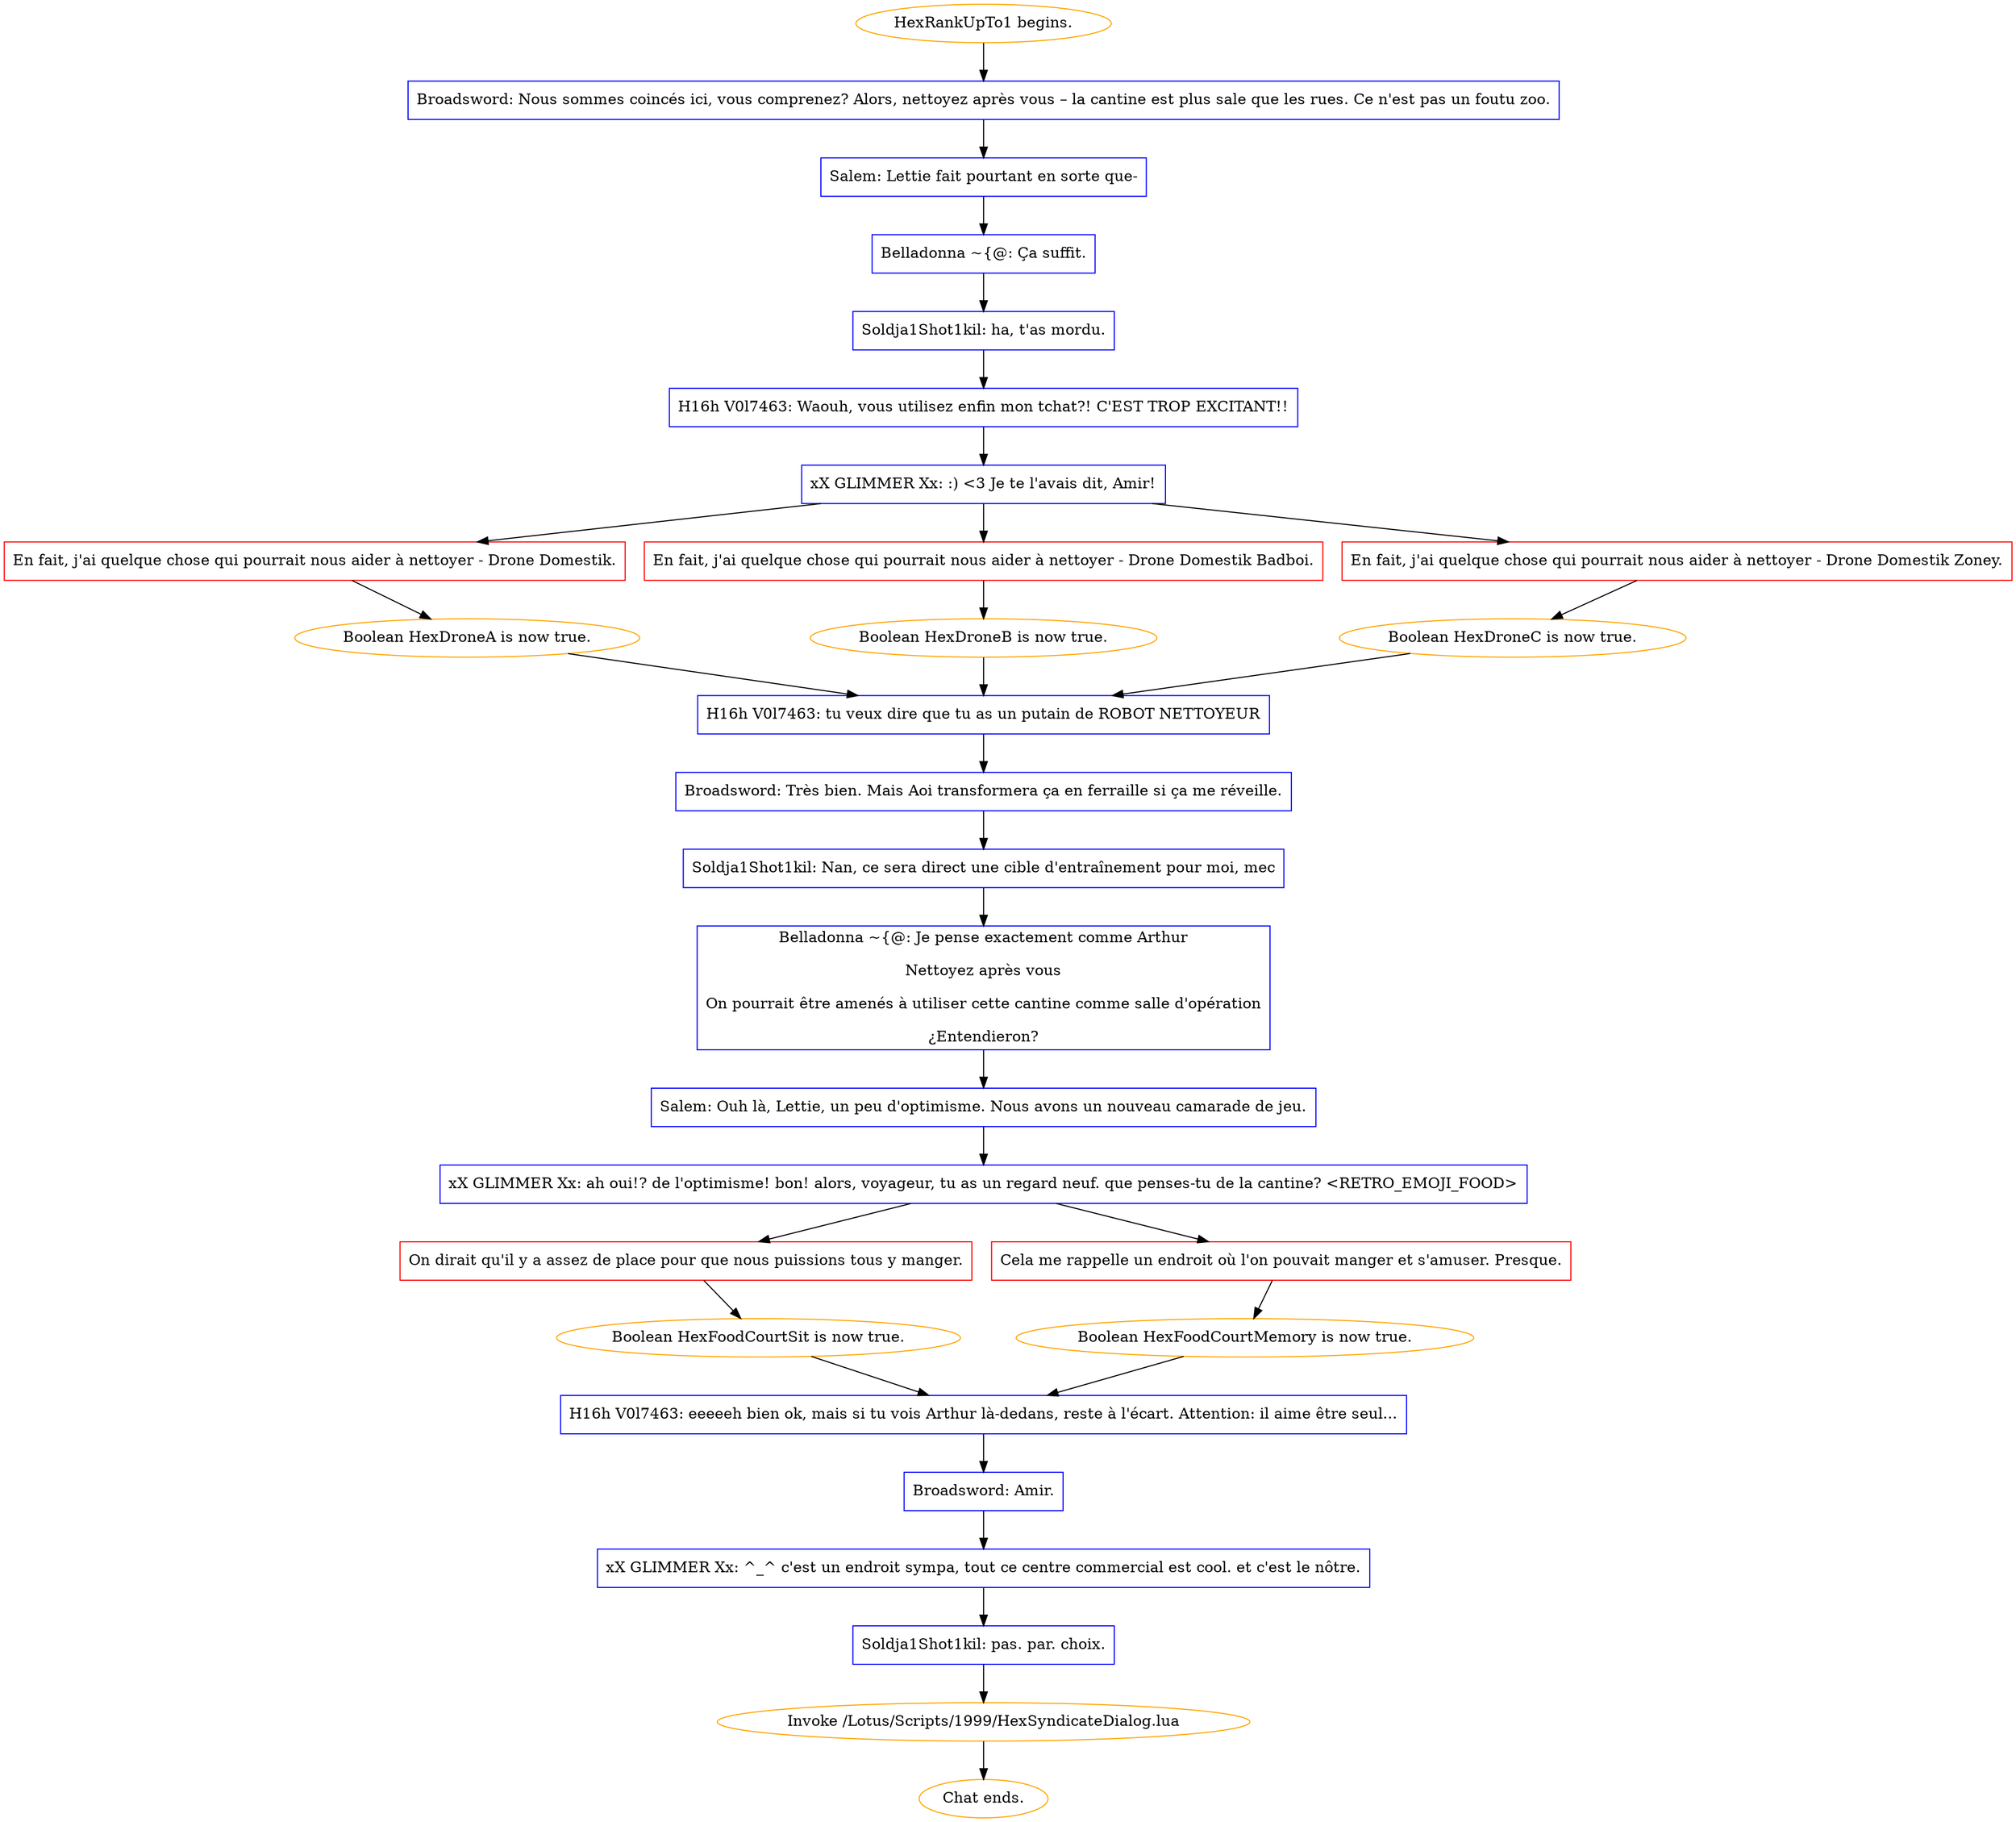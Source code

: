 digraph {
	"HexRankUpTo1 begins." [color=orange];
		"HexRankUpTo1 begins." -> j3742174421;
	j3742174421 [label="Broadsword: Nous sommes coincés ici, vous comprenez? Alors, nettoyez après vous – la cantine est plus sale que les rues. Ce n'est pas un foutu zoo.",shape=box,color=blue];
		j3742174421 -> j1965786863;
	j1965786863 [label="Salem: Lettie fait pourtant en sorte que-",shape=box,color=blue];
		j1965786863 -> j3646417402;
	j3646417402 [label="Belladonna ~{@: Ça suffit.",shape=box,color=blue];
		j3646417402 -> j821884018;
	j821884018 [label="Soldja1Shot1kil: ha, t'as mordu.",shape=box,color=blue];
		j821884018 -> j4160261346;
	j4160261346 [label="H16h V0l7463: Waouh, vous utilisez enfin mon tchat?! C'EST TROP EXCITANT!!",shape=box,color=blue];
		j4160261346 -> j1583913727;
	j1583913727 [label="xX GLIMMER Xx: :) <3 Je te l'avais dit, Amir!",shape=box,color=blue];
		j1583913727 -> j3716385407;
		j1583913727 -> j3728954305;
		j1583913727 -> j1933537974;
	j3716385407 [label="En fait, j'ai quelque chose qui pourrait nous aider à nettoyer - Drone Domestik.",shape=box,color=red];
		j3716385407 -> j4176860182;
	j3728954305 [label="En fait, j'ai quelque chose qui pourrait nous aider à nettoyer - Drone Domestik Badboi.",shape=box,color=red];
		j3728954305 -> j4160747699;
	j1933537974 [label="En fait, j'ai quelque chose qui pourrait nous aider à nettoyer - Drone Domestik Zoney.",shape=box,color=red];
		j1933537974 -> j2841504411;
	j4176860182 [label="Boolean HexDroneA is now true.",color=orange];
		j4176860182 -> j1888600619;
	j4160747699 [label="Boolean HexDroneB is now true.",color=orange];
		j4160747699 -> j1888600619;
	j2841504411 [label="Boolean HexDroneC is now true.",color=orange];
		j2841504411 -> j1888600619;
	j1888600619 [label="H16h V0l7463: tu veux dire que tu as un putain de ROBOT NETTOYEUR",shape=box,color=blue];
		j1888600619 -> j1131580413;
	j1131580413 [label="Broadsword: Très bien. Mais Aoi transformera ça en ferraille si ça me réveille.",shape=box,color=blue];
		j1131580413 -> j277613950;
	j277613950 [label="Soldja1Shot1kil: Nan, ce sera direct une cible d'entraînement pour moi, mec",shape=box,color=blue];
		j277613950 -> j1147167797;
	j1147167797 [label="Belladonna ~{@: Je pense exactement comme Arthur
Nettoyez après vous
On pourrait être amenés à utiliser cette cantine comme salle d'opération
¿Entendieron?",shape=box,color=blue];
		j1147167797 -> j4191915767;
	j4191915767 [label="Salem: Ouh là, Lettie, un peu d'optimisme. Nous avons un nouveau camarade de jeu.",shape=box,color=blue];
		j4191915767 -> j355278056;
	j355278056 [label="xX GLIMMER Xx: ah oui!? de l'optimisme! bon! alors, voyageur, tu as un regard neuf. que penses-tu de la cantine? <RETRO_EMOJI_FOOD>",shape=box,color=blue];
		j355278056 -> j3981359678;
		j355278056 -> j274494214;
	j3981359678 [label="On dirait qu'il y a assez de place pour que nous puissions tous y manger.",shape=box,color=red];
		j3981359678 -> j3246212363;
	j274494214 [label="Cela me rappelle un endroit où l'on pouvait manger et s'amuser. Presque.",shape=box,color=red];
		j274494214 -> j961977153;
	j3246212363 [label="Boolean HexFoodCourtSit is now true.",color=orange];
		j3246212363 -> j1459911273;
	j961977153 [label="Boolean HexFoodCourtMemory is now true.",color=orange];
		j961977153 -> j1459911273;
	j1459911273 [label="H16h V0l7463: eeeeeh bien ok, mais si tu vois Arthur là-dedans, reste à l'écart. Attention: il aime être seul...",shape=box,color=blue];
		j1459911273 -> j1359138245;
	j1359138245 [label="Broadsword: Amir.",shape=box,color=blue];
		j1359138245 -> j397786696;
	j397786696 [label="xX GLIMMER Xx: ^_^ c'est un endroit sympa, tout ce centre commercial est cool. et c'est le nôtre.",shape=box,color=blue];
		j397786696 -> j729733036;
	j729733036 [label="Soldja1Shot1kil: pas. par. choix.",shape=box,color=blue];
		j729733036 -> j2375408662;
	j2375408662 [label="Invoke /Lotus/Scripts/1999/HexSyndicateDialog.lua",color=orange];
		j2375408662 -> "Chat ends.";
	"Chat ends." [color=orange];
}